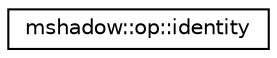 digraph "Graphical Class Hierarchy"
{
 // LATEX_PDF_SIZE
  edge [fontname="Helvetica",fontsize="10",labelfontname="Helvetica",labelfontsize="10"];
  node [fontname="Helvetica",fontsize="10",shape=record];
  rankdir="LR";
  Node0 [label="mshadow::op::identity",height=0.2,width=0.4,color="black", fillcolor="white", style="filled",URL="$structmshadow_1_1op_1_1identity.html",tooltip="identity function that maps a real number to it self"];
}
